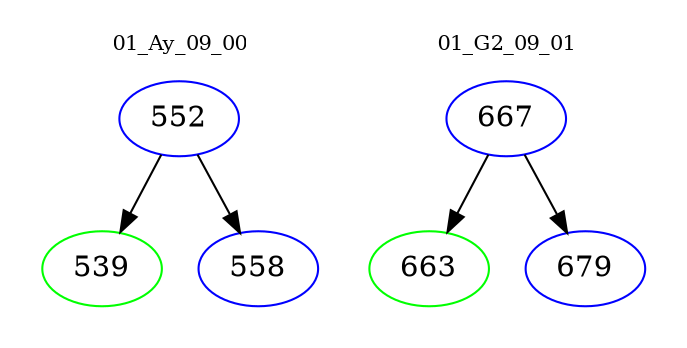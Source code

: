 digraph{
subgraph cluster_0 {
color = white
label = "01_Ay_09_00";
fontsize=10;
T0_552 [label="552", color="blue"]
T0_552 -> T0_539 [color="black"]
T0_539 [label="539", color="green"]
T0_552 -> T0_558 [color="black"]
T0_558 [label="558", color="blue"]
}
subgraph cluster_1 {
color = white
label = "01_G2_09_01";
fontsize=10;
T1_667 [label="667", color="blue"]
T1_667 -> T1_663 [color="black"]
T1_663 [label="663", color="green"]
T1_667 -> T1_679 [color="black"]
T1_679 [label="679", color="blue"]
}
}
